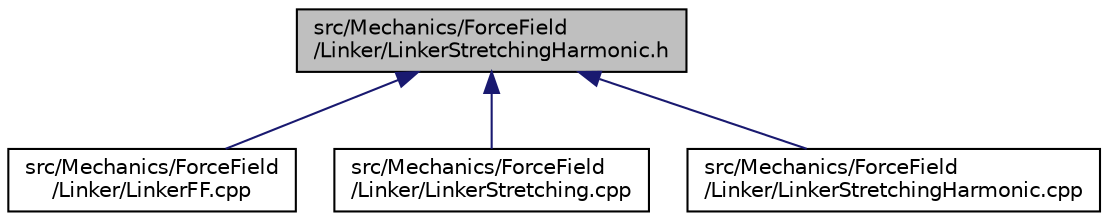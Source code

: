 digraph "src/Mechanics/ForceField/Linker/LinkerStretchingHarmonic.h"
{
 // INTERACTIVE_SVG=YES
  edge [fontname="Helvetica",fontsize="10",labelfontname="Helvetica",labelfontsize="10"];
  node [fontname="Helvetica",fontsize="10",shape=record];
  Node12 [label="src/Mechanics/ForceField\l/Linker/LinkerStretchingHarmonic.h",height=0.2,width=0.4,color="black", fillcolor="grey75", style="filled", fontcolor="black"];
  Node12 -> Node13 [dir="back",color="midnightblue",fontsize="10",style="solid",fontname="Helvetica"];
  Node13 [label="src/Mechanics/ForceField\l/Linker/LinkerFF.cpp",height=0.2,width=0.4,color="black", fillcolor="white", style="filled",URL="$LinkerFF_8cpp.html"];
  Node12 -> Node14 [dir="back",color="midnightblue",fontsize="10",style="solid",fontname="Helvetica"];
  Node14 [label="src/Mechanics/ForceField\l/Linker/LinkerStretching.cpp",height=0.2,width=0.4,color="black", fillcolor="white", style="filled",URL="$LinkerStretching_8cpp.html"];
  Node12 -> Node15 [dir="back",color="midnightblue",fontsize="10",style="solid",fontname="Helvetica"];
  Node15 [label="src/Mechanics/ForceField\l/Linker/LinkerStretchingHarmonic.cpp",height=0.2,width=0.4,color="black", fillcolor="white", style="filled",URL="$LinkerStretchingHarmonic_8cpp.html"];
}
